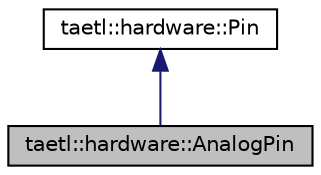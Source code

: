 digraph "taetl::hardware::AnalogPin"
{
  edge [fontname="Helvetica",fontsize="10",labelfontname="Helvetica",labelfontsize="10"];
  node [fontname="Helvetica",fontsize="10",shape=record];
  Node2 [label="taetl::hardware::AnalogPin",height=0.2,width=0.4,color="black", fillcolor="grey75", style="filled", fontcolor="black"];
  Node3 -> Node2 [dir="back",color="midnightblue",fontsize="10",style="solid",fontname="Helvetica"];
  Node3 [label="taetl::hardware::Pin",height=0.2,width=0.4,color="black", fillcolor="white", style="filled",URL="$classtaetl_1_1hardware_1_1Pin.html",tooltip="Represents a physical pin on a micro controller. "];
}
